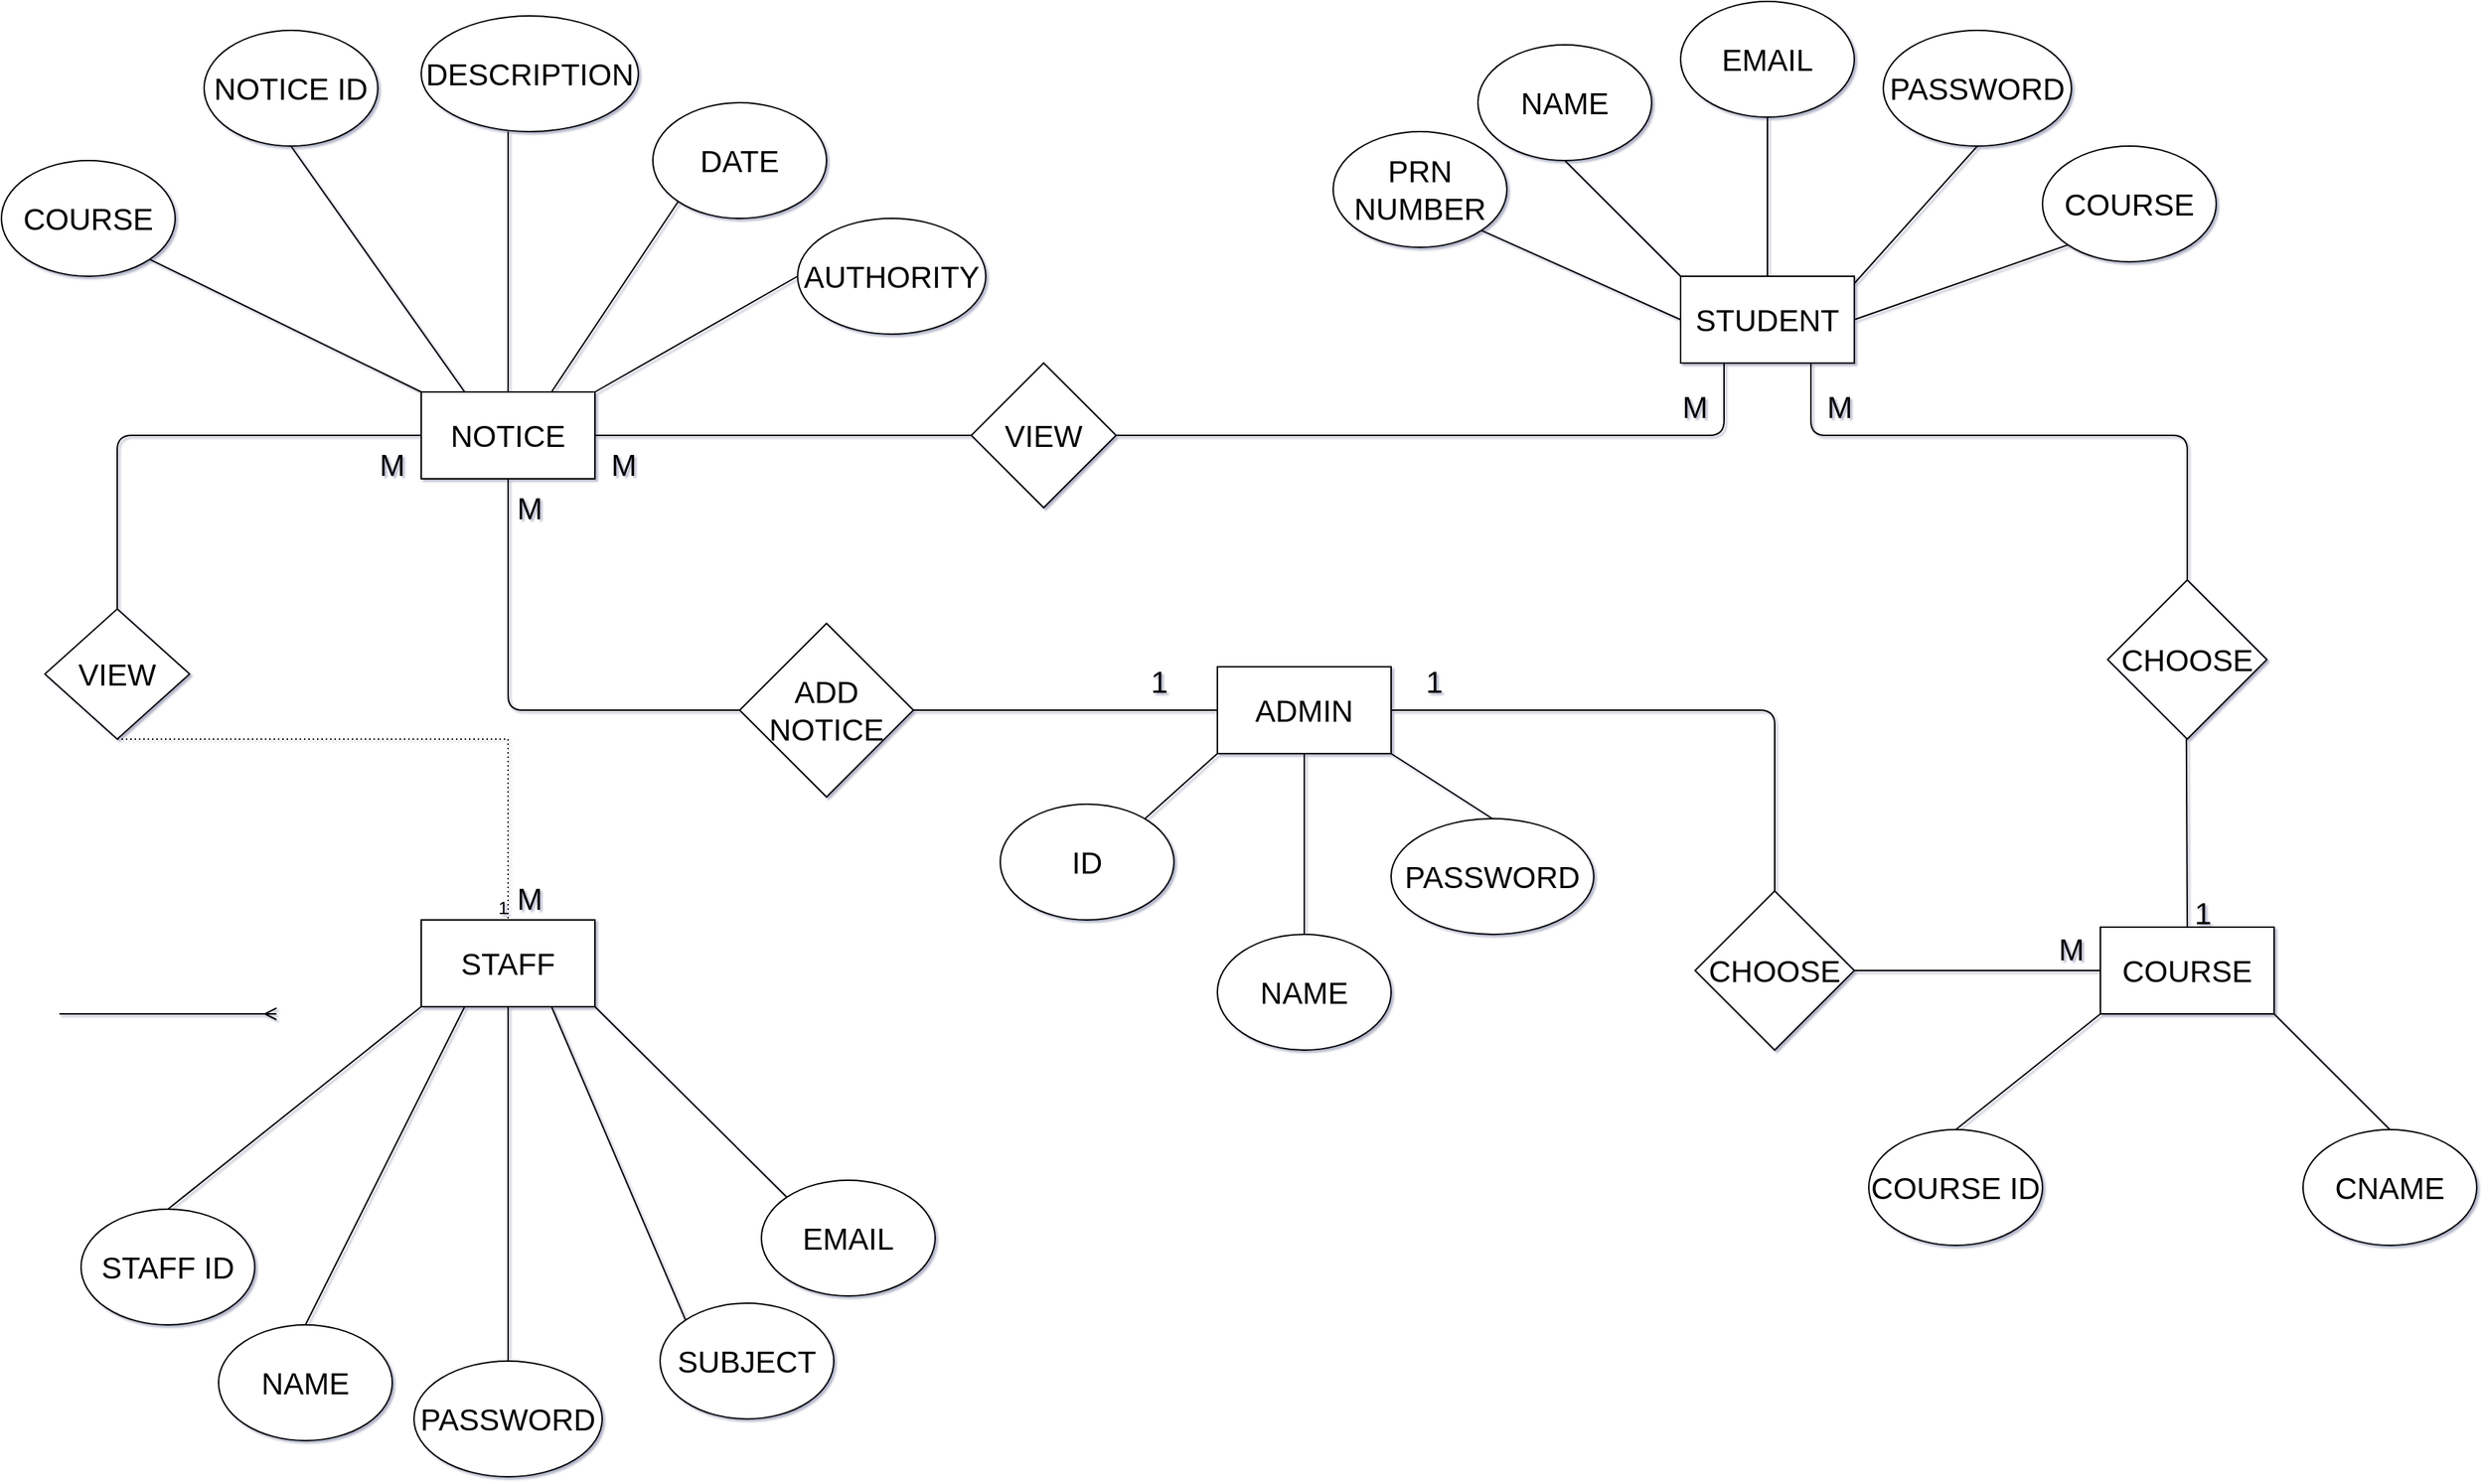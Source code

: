 <mxfile version="12.4.3" type="github" pages="1"><diagram name="Page-1" id="ad52d381-51e7-2e0d-a935-2d0ddd2fd229"><mxGraphModel dx="751" dy="684" grid="1" gridSize="10" guides="1" tooltips="1" connect="1" arrows="1" fold="1" page="1" pageScale="1" pageWidth="1200" pageHeight="1920" background="#ffffff" math="0" shadow="1"><root><mxCell id="0"/><mxCell id="1" parent="0"/><mxCell id="hPWQNtxXw9UQqPQazl0w-1" value="NOTICE" style="rounded=0;whiteSpace=wrap;html=1;fontStyle=0;fontSize=21;" vertex="1" parent="1"><mxGeometry x="340" y="340" width="120" height="60" as="geometry"/></mxCell><mxCell id="hPWQNtxXw9UQqPQazl0w-2" value="STUDENT" style="rounded=0;whiteSpace=wrap;html=1;fontSize=21;" vertex="1" parent="1"><mxGeometry x="1210" y="260" width="120" height="60" as="geometry"/></mxCell><mxCell id="hPWQNtxXw9UQqPQazl0w-3" value="ADMIN" style="rounded=0;whiteSpace=wrap;html=1;fontSize=21;" vertex="1" parent="1"><mxGeometry x="890" y="530" width="120" height="60" as="geometry"/></mxCell><mxCell id="hPWQNtxXw9UQqPQazl0w-4" value="COURSE" style="rounded=0;whiteSpace=wrap;html=1;fontSize=21;" vertex="1" parent="1"><mxGeometry x="1500" y="710" width="120" height="60" as="geometry"/></mxCell><mxCell id="hPWQNtxXw9UQqPQazl0w-5" value="STAFF" style="rounded=0;whiteSpace=wrap;html=1;fontSize=21;" vertex="1" parent="1"><mxGeometry x="340" y="705" width="120" height="60" as="geometry"/></mxCell><mxCell id="hPWQNtxXw9UQqPQazl0w-6" value="COURSE" style="ellipse;whiteSpace=wrap;html=1;fontSize=21;" vertex="1" parent="1"><mxGeometry x="50" y="180" width="120" height="80" as="geometry"/></mxCell><mxCell id="hPWQNtxXw9UQqPQazl0w-7" value="NOTICE ID" style="ellipse;whiteSpace=wrap;html=1;fontSize=21;" vertex="1" parent="1"><mxGeometry x="190" y="90" width="120" height="80" as="geometry"/></mxCell><mxCell id="hPWQNtxXw9UQqPQazl0w-8" value="DESCRIPTION" style="ellipse;whiteSpace=wrap;html=1;fontSize=21;" vertex="1" parent="1"><mxGeometry x="340" y="80" width="150" height="80" as="geometry"/></mxCell><mxCell id="hPWQNtxXw9UQqPQazl0w-9" value="DATE" style="ellipse;whiteSpace=wrap;html=1;fontSize=21;" vertex="1" parent="1"><mxGeometry x="500" y="140" width="120" height="80" as="geometry"/></mxCell><mxCell id="hPWQNtxXw9UQqPQazl0w-10" value="VIEW" style="rhombus;whiteSpace=wrap;html=1;fontSize=21;" vertex="1" parent="1"><mxGeometry x="80" y="490" width="100" height="90" as="geometry"/></mxCell><mxCell id="hPWQNtxXw9UQqPQazl0w-11" value="CHOOSE" style="rhombus;whiteSpace=wrap;html=1;fontSize=21;" vertex="1" parent="1"><mxGeometry x="1505" y="470" width="110" height="110" as="geometry"/></mxCell><mxCell id="hPWQNtxXw9UQqPQazl0w-12" value="VIEW" style="rhombus;whiteSpace=wrap;html=1;fontSize=21;" vertex="1" parent="1"><mxGeometry x="720" y="320" width="100" height="100" as="geometry"/></mxCell><mxCell id="hPWQNtxXw9UQqPQazl0w-13" value="PRN NUMBER" style="ellipse;whiteSpace=wrap;html=1;fontSize=21;" vertex="1" parent="1"><mxGeometry x="970" y="160" width="120" height="80" as="geometry"/></mxCell><mxCell id="hPWQNtxXw9UQqPQazl0w-14" value="NAME" style="ellipse;whiteSpace=wrap;html=1;fontSize=21;" vertex="1" parent="1"><mxGeometry x="1070" y="100" width="120" height="80" as="geometry"/></mxCell><mxCell id="hPWQNtxXw9UQqPQazl0w-15" value="EMAIL" style="ellipse;whiteSpace=wrap;html=1;fontSize=21;" vertex="1" parent="1"><mxGeometry x="1210" y="70" width="120" height="80" as="geometry"/></mxCell><mxCell id="hPWQNtxXw9UQqPQazl0w-16" value="COURSE" style="ellipse;whiteSpace=wrap;html=1;fontSize=21;" vertex="1" parent="1"><mxGeometry x="1460" y="170" width="120" height="80" as="geometry"/></mxCell><mxCell id="hPWQNtxXw9UQqPQazl0w-19" value="PASSWORD" style="ellipse;whiteSpace=wrap;html=1;fontSize=21;" vertex="1" parent="1"><mxGeometry x="1350" y="90" width="130" height="80" as="geometry"/></mxCell><mxCell id="hPWQNtxXw9UQqPQazl0w-20" value="COURSE ID" style="ellipse;whiteSpace=wrap;html=1;fontSize=21;" vertex="1" parent="1"><mxGeometry x="1340" y="850" width="120" height="80" as="geometry"/></mxCell><mxCell id="hPWQNtxXw9UQqPQazl0w-21" value="CNAME" style="ellipse;whiteSpace=wrap;html=1;fontSize=21;" vertex="1" parent="1"><mxGeometry x="1640" y="850" width="120" height="80" as="geometry"/></mxCell><mxCell id="hPWQNtxXw9UQqPQazl0w-22" value="CHOOSE" style="rhombus;whiteSpace=wrap;html=1;fontSize=21;" vertex="1" parent="1"><mxGeometry x="1220" y="685" width="110" height="110" as="geometry"/></mxCell><mxCell id="hPWQNtxXw9UQqPQazl0w-23" value="NAME" style="ellipse;whiteSpace=wrap;html=1;fontSize=21;" vertex="1" parent="1"><mxGeometry x="890" y="715" width="120" height="80" as="geometry"/></mxCell><mxCell id="hPWQNtxXw9UQqPQazl0w-24" value="ID" style="ellipse;whiteSpace=wrap;html=1;fontSize=21;" vertex="1" parent="1"><mxGeometry x="740" y="625" width="120" height="80" as="geometry"/></mxCell><mxCell id="hPWQNtxXw9UQqPQazl0w-25" value="PASSWORD" style="ellipse;whiteSpace=wrap;html=1;fontSize=21;align=center;" vertex="1" parent="1"><mxGeometry x="1010" y="635" width="140" height="80" as="geometry"/></mxCell><mxCell id="hPWQNtxXw9UQqPQazl0w-29" value="NAME" style="ellipse;whiteSpace=wrap;html=1;fontSize=21;" vertex="1" parent="1"><mxGeometry x="200" y="985" width="120" height="80" as="geometry"/></mxCell><mxCell id="hPWQNtxXw9UQqPQazl0w-30" value="STAFF ID" style="ellipse;whiteSpace=wrap;html=1;fontSize=21;" vertex="1" parent="1"><mxGeometry x="105" y="905" width="120" height="80" as="geometry"/></mxCell><mxCell id="hPWQNtxXw9UQqPQazl0w-31" value="PASSWORD" style="ellipse;whiteSpace=wrap;html=1;fontSize=21;" vertex="1" parent="1"><mxGeometry x="335" y="1010" width="130" height="80" as="geometry"/></mxCell><mxCell id="hPWQNtxXw9UQqPQazl0w-32" value="SUBJECT" style="ellipse;whiteSpace=wrap;html=1;fontSize=21;" vertex="1" parent="1"><mxGeometry x="505" y="970" width="120" height="80" as="geometry"/></mxCell><mxCell id="hPWQNtxXw9UQqPQazl0w-34" value="EMAIL" style="ellipse;whiteSpace=wrap;html=1;fontSize=21;" vertex="1" parent="1"><mxGeometry x="575" y="885" width="120" height="80" as="geometry"/></mxCell><mxCell id="hPWQNtxXw9UQqPQazl0w-37" value="&lt;div&gt;ADD&lt;/div&gt;&lt;div&gt;NOTICE&lt;br&gt;&lt;/div&gt;" style="rhombus;whiteSpace=wrap;html=1;fontSize=21;" vertex="1" parent="1"><mxGeometry x="560" y="500" width="120" height="120" as="geometry"/></mxCell><mxCell id="hPWQNtxXw9UQqPQazl0w-38" value="AUTHORITY" style="ellipse;whiteSpace=wrap;html=1;fontSize=21;" vertex="1" parent="1"><mxGeometry x="600" y="220" width="130" height="80" as="geometry"/></mxCell><mxCell id="hPWQNtxXw9UQqPQazl0w-40" value="" style="endArrow=none;html=1;fontSize=21;entryX=0;entryY=0.5;entryDx=0;entryDy=0;exitX=1;exitY=1;exitDx=0;exitDy=0;" edge="1" parent="1" source="hPWQNtxXw9UQqPQazl0w-13" target="hPWQNtxXw9UQqPQazl0w-2"><mxGeometry width="50" height="50" relative="1" as="geometry"><mxPoint x="1105" y="270" as="sourcePoint"/><mxPoint x="1155" y="220" as="targetPoint"/></mxGeometry></mxCell><mxCell id="hPWQNtxXw9UQqPQazl0w-42" value="" style="endArrow=none;html=1;fontSize=21;entryX=0;entryY=0;entryDx=0;entryDy=0;exitX=0.5;exitY=1;exitDx=0;exitDy=0;" edge="1" parent="1" source="hPWQNtxXw9UQqPQazl0w-14" target="hPWQNtxXw9UQqPQazl0w-2"><mxGeometry width="50" height="50" relative="1" as="geometry"><mxPoint x="1149.996" y="179.144" as="sourcePoint"/><mxPoint x="1287.57" y="240.86" as="targetPoint"/></mxGeometry></mxCell><mxCell id="hPWQNtxXw9UQqPQazl0w-43" value="" style="endArrow=none;html=1;fontSize=21;entryX=0.5;entryY=0;entryDx=0;entryDy=0;exitX=0.5;exitY=1;exitDx=0;exitDy=0;" edge="1" parent="1" source="hPWQNtxXw9UQqPQazl0w-15" target="hPWQNtxXw9UQqPQazl0w-2"><mxGeometry width="50" height="50" relative="1" as="geometry"><mxPoint x="1249.996" y="159.574" as="sourcePoint"/><mxPoint x="1310" y="240.43" as="targetPoint"/></mxGeometry></mxCell><mxCell id="hPWQNtxXw9UQqPQazl0w-45" value="" style="endArrow=none;html=1;fontSize=21;entryX=0.5;entryY=0;entryDx=0;entryDy=0;exitX=0.5;exitY=1;exitDx=0;exitDy=0;" edge="1" parent="1" source="hPWQNtxXw9UQqPQazl0w-19"><mxGeometry width="50" height="50" relative="1" as="geometry"><mxPoint x="1330" y="155" as="sourcePoint"/><mxPoint x="1330" y="265" as="targetPoint"/></mxGeometry></mxCell><mxCell id="hPWQNtxXw9UQqPQazl0w-46" value="" style="endArrow=none;html=1;fontSize=21;entryX=1;entryY=0.5;entryDx=0;entryDy=0;exitX=0;exitY=1;exitDx=0;exitDy=0;" edge="1" parent="1" source="hPWQNtxXw9UQqPQazl0w-16" target="hPWQNtxXw9UQqPQazl0w-2"><mxGeometry width="50" height="50" relative="1" as="geometry"><mxPoint x="1425" y="180" as="sourcePoint"/><mxPoint x="1340" y="275" as="targetPoint"/></mxGeometry></mxCell><mxCell id="hPWQNtxXw9UQqPQazl0w-47" value="" style="endArrow=none;html=1;fontSize=21;entryX=0.5;entryY=0;entryDx=0;entryDy=0;exitX=0.75;exitY=1;exitDx=0;exitDy=0;" edge="1" parent="1" source="hPWQNtxXw9UQqPQazl0w-2" target="hPWQNtxXw9UQqPQazl0w-11"><mxGeometry width="50" height="50" relative="1" as="geometry"><mxPoint x="1559.41" y="350" as="sourcePoint"/><mxPoint x="1559.41" y="460" as="targetPoint"/><Array as="points"><mxPoint x="1300" y="370"/><mxPoint x="1560" y="370"/></Array></mxGeometry></mxCell><mxCell id="hPWQNtxXw9UQqPQazl0w-48" value="" style="endArrow=none;html=1;fontSize=21;entryX=0.5;entryY=0;entryDx=0;entryDy=0;exitX=0.5;exitY=1;exitDx=0;exitDy=0;" edge="1" parent="1" target="hPWQNtxXw9UQqPQazl0w-4"><mxGeometry width="50" height="50" relative="1" as="geometry"><mxPoint x="1559.41" y="580" as="sourcePoint"/><mxPoint x="1559.41" y="690" as="targetPoint"/></mxGeometry></mxCell><mxCell id="hPWQNtxXw9UQqPQazl0w-52" value="" style="endArrow=none;html=1;fontSize=21;entryX=0.5;entryY=0;entryDx=0;entryDy=0;exitX=0;exitY=1;exitDx=0;exitDy=0;" edge="1" parent="1" source="hPWQNtxXw9UQqPQazl0w-4"><mxGeometry width="50" height="50" relative="1" as="geometry"><mxPoint x="1399.5" y="720" as="sourcePoint"/><mxPoint x="1400.09" y="850" as="targetPoint"/></mxGeometry></mxCell><mxCell id="hPWQNtxXw9UQqPQazl0w-53" value="" style="endArrow=none;html=1;fontSize=21;entryX=1;entryY=1;entryDx=0;entryDy=0;exitX=0.5;exitY=0;exitDx=0;exitDy=0;" edge="1" parent="1" source="hPWQNtxXw9UQqPQazl0w-21" target="hPWQNtxXw9UQqPQazl0w-4"><mxGeometry width="50" height="50" relative="1" as="geometry"><mxPoint x="1689.91" y="770" as="sourcePoint"/><mxPoint x="1590" y="850" as="targetPoint"/></mxGeometry></mxCell><mxCell id="hPWQNtxXw9UQqPQazl0w-59" value="" style="endArrow=none;html=1;fontSize=21;exitX=0;exitY=0.5;exitDx=0;exitDy=0;entryX=0.5;entryY=1;entryDx=0;entryDy=0;" edge="1" parent="1" source="hPWQNtxXw9UQqPQazl0w-37" target="hPWQNtxXw9UQqPQazl0w-1"><mxGeometry width="50" height="50" relative="1" as="geometry"><mxPoint x="300" y="357.5" as="sourcePoint"/><mxPoint x="400" y="560" as="targetPoint"/><Array as="points"><mxPoint x="400" y="560"/></Array></mxGeometry></mxCell><mxCell id="hPWQNtxXw9UQqPQazl0w-61" value="" style="endArrow=none;html=1;fontSize=21;entryX=0;entryY=1;entryDx=0;entryDy=0;" edge="1" parent="1" target="hPWQNtxXw9UQqPQazl0w-3"><mxGeometry width="50" height="50" relative="1" as="geometry"><mxPoint x="840" y="635" as="sourcePoint"/><mxPoint x="890" y="585" as="targetPoint"/></mxGeometry></mxCell><mxCell id="hPWQNtxXw9UQqPQazl0w-62" value="" style="endArrow=none;html=1;fontSize=21;exitX=0.5;exitY=0;exitDx=0;exitDy=0;entryX=0.5;entryY=1;entryDx=0;entryDy=0;" edge="1" parent="1" source="hPWQNtxXw9UQqPQazl0w-23" target="hPWQNtxXw9UQqPQazl0w-3"><mxGeometry width="50" height="50" relative="1" as="geometry"><mxPoint x="900" y="635" as="sourcePoint"/><mxPoint x="950" y="590" as="targetPoint"/></mxGeometry></mxCell><mxCell id="hPWQNtxXw9UQqPQazl0w-63" value="" style="endArrow=none;html=1;fontSize=21;entryX=1;entryY=1;entryDx=0;entryDy=0;exitX=0.5;exitY=0;exitDx=0;exitDy=0;" edge="1" parent="1" source="hPWQNtxXw9UQqPQazl0w-25" target="hPWQNtxXw9UQqPQazl0w-3"><mxGeometry width="50" height="50" relative="1" as="geometry"><mxPoint x="1010" y="715" as="sourcePoint"/><mxPoint x="1010" y="580" as="targetPoint"/></mxGeometry></mxCell><mxCell id="hPWQNtxXw9UQqPQazl0w-64" value="" style="endArrow=none;html=1;fontSize=21;entryX=0;entryY=0;entryDx=0;entryDy=0;exitX=1;exitY=1;exitDx=0;exitDy=0;" edge="1" parent="1" source="hPWQNtxXw9UQqPQazl0w-6" target="hPWQNtxXw9UQqPQazl0w-1"><mxGeometry width="50" height="50" relative="1" as="geometry"><mxPoint x="160" y="280" as="sourcePoint"/><mxPoint x="210" y="230" as="targetPoint"/></mxGeometry></mxCell><mxCell id="hPWQNtxXw9UQqPQazl0w-65" value="" style="endArrow=none;html=1;fontSize=21;entryX=0.25;entryY=0;entryDx=0;entryDy=0;exitX=0.5;exitY=1;exitDx=0;exitDy=0;" edge="1" parent="1" source="hPWQNtxXw9UQqPQazl0w-7" target="hPWQNtxXw9UQqPQazl0w-1"><mxGeometry width="50" height="50" relative="1" as="geometry"><mxPoint x="260" y="180" as="sourcePoint"/><mxPoint x="340" y="230.86" as="targetPoint"/></mxGeometry></mxCell><mxCell id="hPWQNtxXw9UQqPQazl0w-66" value="" style="endArrow=none;html=1;fontSize=21;entryX=0.5;entryY=0;entryDx=0;entryDy=0;exitX=0.5;exitY=1;exitDx=0;exitDy=0;" edge="1" parent="1" target="hPWQNtxXw9UQqPQazl0w-1"><mxGeometry width="50" height="50" relative="1" as="geometry"><mxPoint x="400" y="160" as="sourcePoint"/><mxPoint x="430" y="270" as="targetPoint"/></mxGeometry></mxCell><mxCell id="hPWQNtxXw9UQqPQazl0w-67" value="" style="endArrow=none;html=1;fontSize=21;entryX=0.75;entryY=0;entryDx=0;entryDy=0;exitX=0;exitY=1;exitDx=0;exitDy=0;" edge="1" parent="1" source="hPWQNtxXw9UQqPQazl0w-9" target="hPWQNtxXw9UQqPQazl0w-1"><mxGeometry width="50" height="50" relative="1" as="geometry"><mxPoint x="475" y="190" as="sourcePoint"/><mxPoint x="505" y="300" as="targetPoint"/></mxGeometry></mxCell><mxCell id="hPWQNtxXw9UQqPQazl0w-68" value="" style="endArrow=none;html=1;fontSize=21;entryX=1;entryY=0;entryDx=0;entryDy=0;exitX=0;exitY=0.5;exitDx=0;exitDy=0;" edge="1" parent="1" source="hPWQNtxXw9UQqPQazl0w-38" target="hPWQNtxXw9UQqPQazl0w-1"><mxGeometry width="50" height="50" relative="1" as="geometry"><mxPoint x="527.574" y="218.284" as="sourcePoint"/><mxPoint x="380" y="320" as="targetPoint"/></mxGeometry></mxCell><mxCell id="hPWQNtxXw9UQqPQazl0w-71" value="" style="endArrow=none;html=1;fontSize=21;exitX=0;exitY=0.5;exitDx=0;exitDy=0;entryX=1;entryY=0.5;entryDx=0;entryDy=0;" edge="1" parent="1" source="hPWQNtxXw9UQqPQazl0w-12" target="hPWQNtxXw9UQqPQazl0w-1"><mxGeometry width="50" height="50" relative="1" as="geometry"><mxPoint x="670" y="370" as="sourcePoint"/><mxPoint x="420" y="370" as="targetPoint"/></mxGeometry></mxCell><mxCell id="hPWQNtxXw9UQqPQazl0w-77" value="" style="endArrow=none;html=1;fontSize=21;exitX=1;exitY=0.5;exitDx=0;exitDy=0;entryX=0;entryY=0.5;entryDx=0;entryDy=0;" edge="1" parent="1" source="hPWQNtxXw9UQqPQazl0w-22" target="hPWQNtxXw9UQqPQazl0w-4"><mxGeometry width="50" height="50" relative="1" as="geometry"><mxPoint x="1330" y="739" as="sourcePoint"/><mxPoint x="1470" y="739" as="targetPoint"/></mxGeometry></mxCell><mxCell id="hPWQNtxXw9UQqPQazl0w-79" value="" style="endArrow=none;html=1;fontSize=21;entryX=0.25;entryY=1;entryDx=0;entryDy=0;" edge="1" parent="1" target="hPWQNtxXw9UQqPQazl0w-2"><mxGeometry width="50" height="50" relative="1" as="geometry"><mxPoint x="820" y="370" as="sourcePoint"/><mxPoint x="990" y="370" as="targetPoint"/><Array as="points"><mxPoint x="1240" y="370"/></Array></mxGeometry></mxCell><mxCell id="hPWQNtxXw9UQqPQazl0w-84" value="" style="endArrow=none;html=1;fontSize=21;entryX=0;entryY=0.5;entryDx=0;entryDy=0;exitX=1;exitY=0.5;exitDx=0;exitDy=0;" edge="1" parent="1" source="hPWQNtxXw9UQqPQazl0w-37" target="hPWQNtxXw9UQqPQazl0w-3"><mxGeometry width="50" height="50" relative="1" as="geometry"><mxPoint x="730" y="550" as="sourcePoint"/><mxPoint x="780" y="500" as="targetPoint"/></mxGeometry></mxCell><mxCell id="hPWQNtxXw9UQqPQazl0w-85" value="" style="endArrow=none;html=1;fontSize=21;exitX=0.5;exitY=0;exitDx=0;exitDy=0;entryX=0;entryY=0.5;entryDx=0;entryDy=0;" edge="1" parent="1" source="hPWQNtxXw9UQqPQazl0w-10" target="hPWQNtxXw9UQqPQazl0w-1"><mxGeometry width="50" height="50" relative="1" as="geometry"><mxPoint x="160" y="490" as="sourcePoint"/><mxPoint x="340" y="400" as="targetPoint"/><Array as="points"><mxPoint x="130" y="370"/></Array></mxGeometry></mxCell><mxCell id="hPWQNtxXw9UQqPQazl0w-86" value="" style="endArrow=none;html=1;fontSize=21;entryX=0.5;entryY=0;entryDx=0;entryDy=0;exitX=0;exitY=1;exitDx=0;exitDy=0;" edge="1" parent="1" source="hPWQNtxXw9UQqPQazl0w-5" target="hPWQNtxXw9UQqPQazl0w-30"><mxGeometry width="50" height="50" relative="1" as="geometry"><mxPoint x="320" y="790" as="sourcePoint"/><mxPoint x="85" y="765" as="targetPoint"/></mxGeometry></mxCell><mxCell id="hPWQNtxXw9UQqPQazl0w-87" value="" style="endArrow=none;html=1;fontSize=21;exitX=0.25;exitY=1;exitDx=0;exitDy=0;entryX=0.5;entryY=0;entryDx=0;entryDy=0;" edge="1" parent="1" source="hPWQNtxXw9UQqPQazl0w-5" target="hPWQNtxXw9UQqPQazl0w-29"><mxGeometry width="50" height="50" relative="1" as="geometry"><mxPoint x="355" y="775" as="sourcePoint"/><mxPoint x="175" y="915" as="targetPoint"/></mxGeometry></mxCell><mxCell id="hPWQNtxXw9UQqPQazl0w-88" value="" style="endArrow=none;html=1;fontSize=21;exitX=0.5;exitY=1;exitDx=0;exitDy=0;entryX=0.5;entryY=0;entryDx=0;entryDy=0;" edge="1" parent="1" source="hPWQNtxXw9UQqPQazl0w-5" target="hPWQNtxXw9UQqPQazl0w-31"><mxGeometry width="50" height="50" relative="1" as="geometry"><mxPoint x="380" y="775" as="sourcePoint"/><mxPoint x="295" y="1025" as="targetPoint"/></mxGeometry></mxCell><mxCell id="hPWQNtxXw9UQqPQazl0w-89" value="" style="endArrow=none;html=1;fontSize=21;exitX=0.75;exitY=1;exitDx=0;exitDy=0;entryX=0;entryY=0;entryDx=0;entryDy=0;" edge="1" parent="1" source="hPWQNtxXw9UQqPQazl0w-5" target="hPWQNtxXw9UQqPQazl0w-32"><mxGeometry width="50" height="50" relative="1" as="geometry"><mxPoint x="410" y="775" as="sourcePoint"/><mxPoint x="435" y="1025" as="targetPoint"/></mxGeometry></mxCell><mxCell id="hPWQNtxXw9UQqPQazl0w-90" value="" style="endArrow=none;html=1;fontSize=21;exitX=1;exitY=1;exitDx=0;exitDy=0;entryX=0;entryY=0;entryDx=0;entryDy=0;" edge="1" parent="1" source="hPWQNtxXw9UQqPQazl0w-5" target="hPWQNtxXw9UQqPQazl0w-34"><mxGeometry width="50" height="50" relative="1" as="geometry"><mxPoint x="440" y="775" as="sourcePoint"/><mxPoint x="532.574" y="991.716" as="targetPoint"/></mxGeometry></mxCell><mxCell id="hPWQNtxXw9UQqPQazl0w-93" value="1" style="text;html=1;strokeColor=none;fillColor=none;align=center;verticalAlign=middle;whiteSpace=wrap;rounded=0;fontSize=21;" vertex="1" parent="1"><mxGeometry x="830" y="530" width="40" height="20" as="geometry"/></mxCell><mxCell id="hPWQNtxXw9UQqPQazl0w-95" value="" style="endArrow=none;html=1;fontSize=21;exitX=1;exitY=0.5;exitDx=0;exitDy=0;entryX=0.5;entryY=0;entryDx=0;entryDy=0;" edge="1" parent="1" source="hPWQNtxXw9UQqPQazl0w-3" target="hPWQNtxXw9UQqPQazl0w-22"><mxGeometry width="50" height="50" relative="1" as="geometry"><mxPoint x="1260" y="560" as="sourcePoint"/><mxPoint x="1310" y="510" as="targetPoint"/><Array as="points"><mxPoint x="1275" y="560"/></Array></mxGeometry></mxCell><mxCell id="hPWQNtxXw9UQqPQazl0w-96" value="1" style="text;html=1;strokeColor=none;fillColor=none;align=center;verticalAlign=middle;whiteSpace=wrap;rounded=0;fontSize=21;" vertex="1" parent="1"><mxGeometry x="1020" y="530" width="40" height="20" as="geometry"/></mxCell><mxCell id="hPWQNtxXw9UQqPQazl0w-97" value="M" style="text;html=1;strokeColor=none;fillColor=none;align=center;verticalAlign=middle;whiteSpace=wrap;rounded=0;fontSize=21;" vertex="1" parent="1"><mxGeometry x="1460" y="715" width="40" height="20" as="geometry"/></mxCell><mxCell id="hPWQNtxXw9UQqPQazl0w-98" value="1" style="text;html=1;strokeColor=none;fillColor=none;align=center;verticalAlign=middle;whiteSpace=wrap;rounded=0;fontSize=21;" vertex="1" parent="1"><mxGeometry x="1551.43" y="690" width="40" height="20" as="geometry"/></mxCell><mxCell id="hPWQNtxXw9UQqPQazl0w-99" value="M" style="text;html=1;strokeColor=none;fillColor=none;align=center;verticalAlign=middle;whiteSpace=wrap;rounded=0;fontSize=21;" vertex="1" parent="1"><mxGeometry x="1300" y="340" width="40" height="20" as="geometry"/></mxCell><mxCell id="hPWQNtxXw9UQqPQazl0w-100" value="M" style="text;html=1;strokeColor=none;fillColor=none;align=center;verticalAlign=middle;whiteSpace=wrap;rounded=0;fontSize=21;" vertex="1" parent="1"><mxGeometry x="1199.82" y="340" width="40" height="20" as="geometry"/></mxCell><mxCell id="hPWQNtxXw9UQqPQazl0w-101" value="M" style="text;html=1;strokeColor=none;fillColor=none;align=center;verticalAlign=middle;whiteSpace=wrap;rounded=0;fontSize=21;" vertex="1" parent="1"><mxGeometry x="460.0" y="380" width="40" height="20" as="geometry"/></mxCell><mxCell id="hPWQNtxXw9UQqPQazl0w-102" value="M" style="text;html=1;strokeColor=none;fillColor=none;align=center;verticalAlign=middle;whiteSpace=wrap;rounded=0;fontSize=21;" vertex="1" parent="1"><mxGeometry x="395.0" y="410" width="40" height="20" as="geometry"/></mxCell><mxCell id="hPWQNtxXw9UQqPQazl0w-103" value="M" style="text;html=1;strokeColor=none;fillColor=none;align=center;verticalAlign=middle;whiteSpace=wrap;rounded=0;fontSize=21;" vertex="1" parent="1"><mxGeometry x="300.0" y="380" width="40" height="20" as="geometry"/></mxCell><mxCell id="hPWQNtxXw9UQqPQazl0w-114" value="M" style="text;html=1;strokeColor=none;fillColor=none;align=center;verticalAlign=middle;whiteSpace=wrap;rounded=0;fontSize=21;" vertex="1" parent="1"><mxGeometry x="395.0" y="680" width="40" height="20" as="geometry"/></mxCell><mxCell id="hPWQNtxXw9UQqPQazl0w-119" value="" style="endArrow=none;html=1;rounded=0;dashed=1;dashPattern=1 2;fontSize=21;entryX=0.5;entryY=0;entryDx=0;entryDy=0;exitX=0.5;exitY=1;exitDx=0;exitDy=0;" edge="1" parent="1" source="hPWQNtxXw9UQqPQazl0w-10" target="hPWQNtxXw9UQqPQazl0w-5"><mxGeometry relative="1" as="geometry"><mxPoint x="90" y="610" as="sourcePoint"/><mxPoint x="250" y="610" as="targetPoint"/><Array as="points"><mxPoint x="400" y="580"/></Array></mxGeometry></mxCell><mxCell id="hPWQNtxXw9UQqPQazl0w-120" value="1" style="resizable=0;html=1;align=right;verticalAlign=bottom;" connectable="0" vertex="1" parent="hPWQNtxXw9UQqPQazl0w-119"><mxGeometry x="1" relative="1" as="geometry"/></mxCell><mxCell id="hPWQNtxXw9UQqPQazl0w-121" value="" style="edgeStyle=entityRelationEdgeStyle;fontSize=12;html=1;endArrow=ERmany;" edge="1" parent="1"><mxGeometry width="100" height="100" relative="1" as="geometry"><mxPoint x="90" y="770" as="sourcePoint"/><mxPoint x="240" y="770" as="targetPoint"/></mxGeometry></mxCell></root></mxGraphModel></diagram></mxfile>
